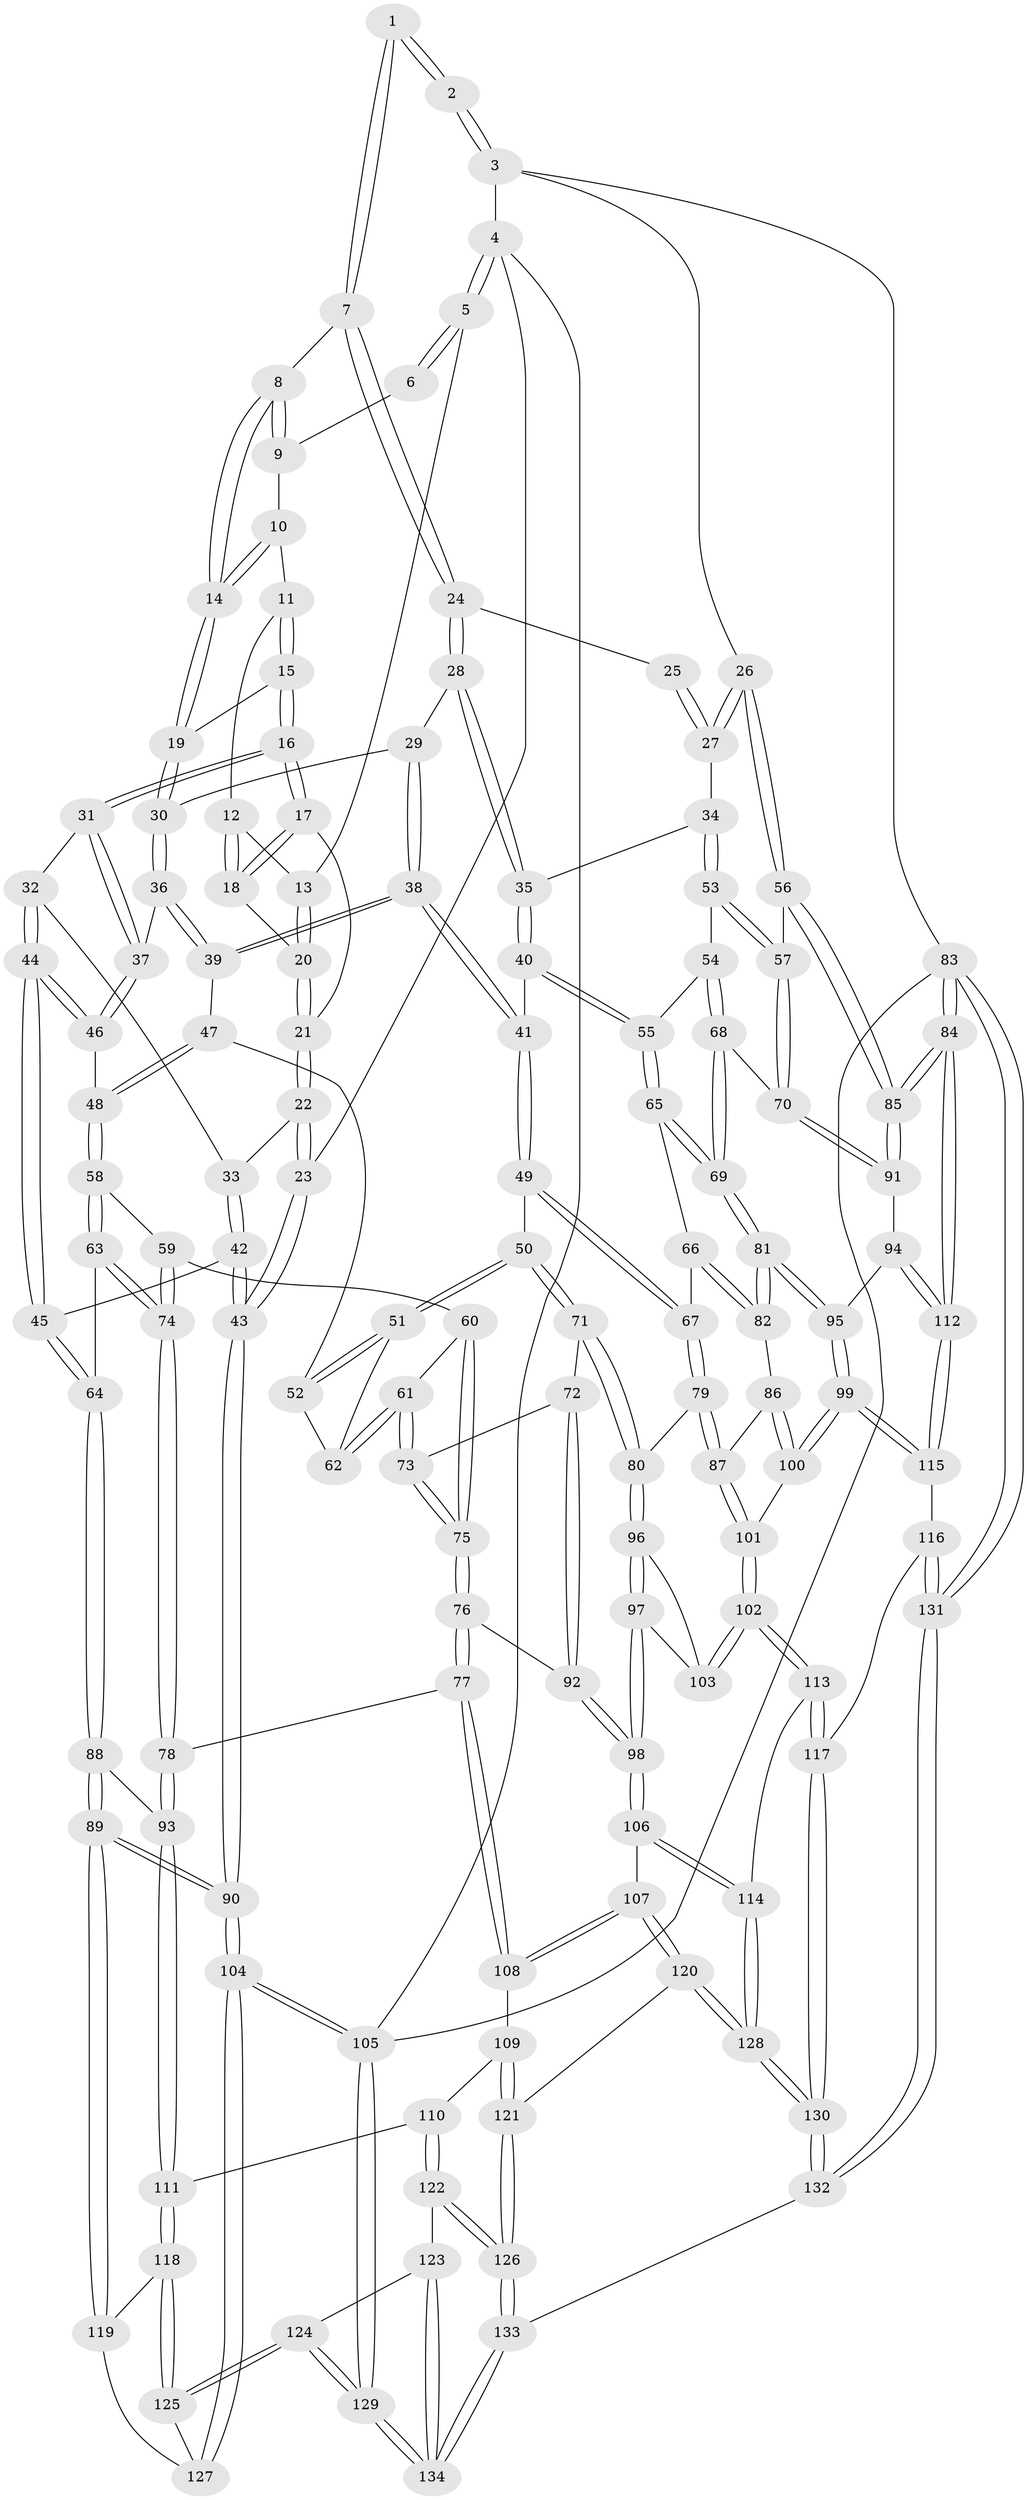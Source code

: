 // coarse degree distribution, {3: 0.13924050632911392, 4: 0.43037974683544306, 5: 0.31645569620253167, 2: 0.012658227848101266, 6: 0.10126582278481013}
// Generated by graph-tools (version 1.1) at 2025/52/02/27/25 19:52:44]
// undirected, 134 vertices, 332 edges
graph export_dot {
graph [start="1"]
  node [color=gray90,style=filled];
  1 [pos="+0.633893266931408+0"];
  2 [pos="+0.9541742809936602+0"];
  3 [pos="+1+0"];
  4 [pos="+0+0"];
  5 [pos="+0+0"];
  6 [pos="+0.3732943572119516+0"];
  7 [pos="+0.5483183275427269+0.1415186671886524"];
  8 [pos="+0.5416063708212822+0.14694877514955504"];
  9 [pos="+0.37603051749065075+0.04540060365391303"];
  10 [pos="+0.3610647521623814+0.09034499334097924"];
  11 [pos="+0.3480897783018132+0.10703947654220325"];
  12 [pos="+0.3046329207323152+0.11540424420378241"];
  13 [pos="+0.08906934709128092+0"];
  14 [pos="+0.504512329234714+0.19574534853211042"];
  15 [pos="+0.37221118004930376+0.24186495541958225"];
  16 [pos="+0.32572360702511904+0.2762208919952538"];
  17 [pos="+0.26302545070009276+0.2072707635789195"];
  18 [pos="+0.266302175965021+0.16307642374338244"];
  19 [pos="+0.4915322669017223+0.22353932573170887"];
  20 [pos="+0.11569343327409298+0.03645464222627756"];
  21 [pos="+0.13913762557243975+0.20304526218339608"];
  22 [pos="+0.10469632256679162+0.28519545142331176"];
  23 [pos="+0+0.18796801420602738"];
  24 [pos="+0.7113469411114811+0.22504609712796367"];
  25 [pos="+0.9314881264880941+0"];
  26 [pos="+1+0.25590152604492766"];
  27 [pos="+0.8148002750914453+0.3397488263380404"];
  28 [pos="+0.7180182267382442+0.2585916401769491"];
  29 [pos="+0.6057538526669425+0.3000973740830961"];
  30 [pos="+0.4955274232014504+0.23292401449585173"];
  31 [pos="+0.3207633896405942+0.29157391113920744"];
  32 [pos="+0.1733661892134896+0.35503435052525995"];
  33 [pos="+0.11368957561752198+0.30318266825569246"];
  34 [pos="+0.7944170973514926+0.34827258092595315"];
  35 [pos="+0.7865300867993972+0.3451380170332182"];
  36 [pos="+0.49284659401483+0.31091619572349083"];
  37 [pos="+0.3675818953203331+0.3884530219283305"];
  38 [pos="+0.5838622020460498+0.4149344614253154"];
  39 [pos="+0.5285197333325377+0.4042019475723853"];
  40 [pos="+0.6326830036439826+0.42892766856430675"];
  41 [pos="+0.6089965966684725+0.43488936589949745"];
  42 [pos="+0+0.48537893942607924"];
  43 [pos="+0+0.5349684546890986"];
  44 [pos="+0.1855323066970108+0.4860323560105186"];
  45 [pos="+0.1830235995403528+0.4948228245698734"];
  46 [pos="+0.3701659686593634+0.4041979188782093"];
  47 [pos="+0.5052291377106387+0.41758962504436314"];
  48 [pos="+0.3815469463153721+0.4179293408190225"];
  49 [pos="+0.6049690092875402+0.4808665583165069"];
  50 [pos="+0.548015245675302+0.5341085035380689"];
  51 [pos="+0.5338809792207035+0.5275643681797589"];
  52 [pos="+0.4952318734317607+0.4589696529989875"];
  53 [pos="+0.8114879351404817+0.44887378435842407"];
  54 [pos="+0.8096493242302233+0.45631052358493984"];
  55 [pos="+0.7217474210207045+0.5074903774579692"];
  56 [pos="+1+0.31105091628385545"];
  57 [pos="+0.9578051626591915+0.48923064038817743"];
  58 [pos="+0.38382671788931466+0.45269293606616345"];
  59 [pos="+0.3924782276741174+0.5066772444904513"];
  60 [pos="+0.41711666880339776+0.5191106213396215"];
  61 [pos="+0.44946504009436444+0.5242978231835054"];
  62 [pos="+0.460225082985435+0.5181890514279249"];
  63 [pos="+0.2169659822457147+0.538227742207516"];
  64 [pos="+0.19569044412295164+0.5297863061572012"];
  65 [pos="+0.7150628032786348+0.5206982151940612"];
  66 [pos="+0.6672379947446225+0.5582968351889687"];
  67 [pos="+0.6557184276976861+0.5589355052158742"];
  68 [pos="+0.8248266027609353+0.5504606298747836"];
  69 [pos="+0.7847366647223138+0.5998969602089825"];
  70 [pos="+0.9225901267770454+0.5840803420231756"];
  71 [pos="+0.5389062372727516+0.60190084633787"];
  72 [pos="+0.49950579110232024+0.5966632688848515"];
  73 [pos="+0.4804000138181621+0.5865501514415152"];
  74 [pos="+0.3103800700147054+0.5819311390204901"];
  75 [pos="+0.42075902302739676+0.611578361588849"];
  76 [pos="+0.39306042544557407+0.6463550003733695"];
  77 [pos="+0.3441028959004486+0.648352301895828"];
  78 [pos="+0.33063904123147664+0.625942737722406"];
  79 [pos="+0.6197328031477256+0.6232024833737428"];
  80 [pos="+0.5512882818979651+0.6175863297880659"];
  81 [pos="+0.7753620244549687+0.6189624638174721"];
  82 [pos="+0.7562248907741468+0.618622835919672"];
  83 [pos="+1+1"];
  84 [pos="+1+0.780612043727094"];
  85 [pos="+1+0.7491491772064612"];
  86 [pos="+0.7009274645257332+0.6485824707146599"];
  87 [pos="+0.6455911157041418+0.6630326645193996"];
  88 [pos="+0.1304822718629342+0.6742773598042946"];
  89 [pos="+0+0.6758508546498319"];
  90 [pos="+0+0.6608651712526492"];
  91 [pos="+0.9329214646266416+0.6045672648590394"];
  92 [pos="+0.4414247937637754+0.6739545334460553"];
  93 [pos="+0.14829561559672788+0.6979070048591054"];
  94 [pos="+0.8530480631150511+0.6950853438133474"];
  95 [pos="+0.8160254115200946+0.7103811921363284"];
  96 [pos="+0.5457968509625727+0.6319627668327363"];
  97 [pos="+0.4865622349113924+0.7124052371183219"];
  98 [pos="+0.478984848463942+0.7168159222303814"];
  99 [pos="+0.802366059541348+0.7469954896680734"];
  100 [pos="+0.7355886209151954+0.7292732506620897"];
  101 [pos="+0.6435734826334302+0.7214396126208809"];
  102 [pos="+0.6237646247061654+0.7485969647769963"];
  103 [pos="+0.5816023387782093+0.7244722561083331"];
  104 [pos="+0+1"];
  105 [pos="+0+1"];
  106 [pos="+0.47048209651009976+0.7519694577780576"];
  107 [pos="+0.38261279033533285+0.8098986719879603"];
  108 [pos="+0.3270827981235204+0.7017470354199158"];
  109 [pos="+0.1995676124569559+0.7431098893622032"];
  110 [pos="+0.18136585366237934+0.7420211930458197"];
  111 [pos="+0.17200609398610536+0.7354651729310349"];
  112 [pos="+1+0.7807549022194734"];
  113 [pos="+0.6132877694261162+0.8292226496991747"];
  114 [pos="+0.5897650775957876+0.8495708201405437"];
  115 [pos="+0.8104368295994898+0.8288809651201252"];
  116 [pos="+0.8018599356002535+0.8465411607492647"];
  117 [pos="+0.7826331436538969+0.8477666694316968"];
  118 [pos="+0.08090739050064066+0.8343457491112684"];
  119 [pos="+0+0.7399165641088671"];
  120 [pos="+0.369734487099767+0.8560116222355859"];
  121 [pos="+0.3529755776499624+0.870021110398342"];
  122 [pos="+0.19274173709046127+0.8556222273233219"];
  123 [pos="+0.1321401364275436+0.9131455642528354"];
  124 [pos="+0.0876704942190745+0.8795412354072014"];
  125 [pos="+0.08529990175018513+0.8764622674668728"];
  126 [pos="+0.3249879535347919+0.9139708972887817"];
  127 [pos="+0.03921160524328682+0.8810602777605347"];
  128 [pos="+0.5601293000886679+0.9229920222855823"];
  129 [pos="+0+1"];
  130 [pos="+0.5776005549633018+1"];
  131 [pos="+0.9444885460921587+1"];
  132 [pos="+0.5833562423587253+1"];
  133 [pos="+0.2821278750326901+1"];
  134 [pos="+0.18278591252136805+1"];
  1 -- 2;
  1 -- 2;
  1 -- 7;
  1 -- 7;
  2 -- 3;
  2 -- 3;
  3 -- 4;
  3 -- 26;
  3 -- 83;
  4 -- 5;
  4 -- 5;
  4 -- 23;
  4 -- 105;
  5 -- 6;
  5 -- 6;
  5 -- 13;
  6 -- 9;
  7 -- 8;
  7 -- 24;
  7 -- 24;
  8 -- 9;
  8 -- 9;
  8 -- 14;
  8 -- 14;
  9 -- 10;
  10 -- 11;
  10 -- 14;
  10 -- 14;
  11 -- 12;
  11 -- 15;
  11 -- 15;
  12 -- 13;
  12 -- 18;
  12 -- 18;
  13 -- 20;
  13 -- 20;
  14 -- 19;
  14 -- 19;
  15 -- 16;
  15 -- 16;
  15 -- 19;
  16 -- 17;
  16 -- 17;
  16 -- 31;
  16 -- 31;
  17 -- 18;
  17 -- 18;
  17 -- 21;
  18 -- 20;
  19 -- 30;
  19 -- 30;
  20 -- 21;
  20 -- 21;
  21 -- 22;
  21 -- 22;
  22 -- 23;
  22 -- 23;
  22 -- 33;
  23 -- 43;
  23 -- 43;
  24 -- 25;
  24 -- 28;
  24 -- 28;
  25 -- 27;
  25 -- 27;
  26 -- 27;
  26 -- 27;
  26 -- 56;
  26 -- 56;
  27 -- 34;
  28 -- 29;
  28 -- 35;
  28 -- 35;
  29 -- 30;
  29 -- 38;
  29 -- 38;
  30 -- 36;
  30 -- 36;
  31 -- 32;
  31 -- 37;
  31 -- 37;
  32 -- 33;
  32 -- 44;
  32 -- 44;
  33 -- 42;
  33 -- 42;
  34 -- 35;
  34 -- 53;
  34 -- 53;
  35 -- 40;
  35 -- 40;
  36 -- 37;
  36 -- 39;
  36 -- 39;
  37 -- 46;
  37 -- 46;
  38 -- 39;
  38 -- 39;
  38 -- 41;
  38 -- 41;
  39 -- 47;
  40 -- 41;
  40 -- 55;
  40 -- 55;
  41 -- 49;
  41 -- 49;
  42 -- 43;
  42 -- 43;
  42 -- 45;
  43 -- 90;
  43 -- 90;
  44 -- 45;
  44 -- 45;
  44 -- 46;
  44 -- 46;
  45 -- 64;
  45 -- 64;
  46 -- 48;
  47 -- 48;
  47 -- 48;
  47 -- 52;
  48 -- 58;
  48 -- 58;
  49 -- 50;
  49 -- 67;
  49 -- 67;
  50 -- 51;
  50 -- 51;
  50 -- 71;
  50 -- 71;
  51 -- 52;
  51 -- 52;
  51 -- 62;
  52 -- 62;
  53 -- 54;
  53 -- 57;
  53 -- 57;
  54 -- 55;
  54 -- 68;
  54 -- 68;
  55 -- 65;
  55 -- 65;
  56 -- 57;
  56 -- 85;
  56 -- 85;
  57 -- 70;
  57 -- 70;
  58 -- 59;
  58 -- 63;
  58 -- 63;
  59 -- 60;
  59 -- 74;
  59 -- 74;
  60 -- 61;
  60 -- 75;
  60 -- 75;
  61 -- 62;
  61 -- 62;
  61 -- 73;
  61 -- 73;
  63 -- 64;
  63 -- 74;
  63 -- 74;
  64 -- 88;
  64 -- 88;
  65 -- 66;
  65 -- 69;
  65 -- 69;
  66 -- 67;
  66 -- 82;
  66 -- 82;
  67 -- 79;
  67 -- 79;
  68 -- 69;
  68 -- 69;
  68 -- 70;
  69 -- 81;
  69 -- 81;
  70 -- 91;
  70 -- 91;
  71 -- 72;
  71 -- 80;
  71 -- 80;
  72 -- 73;
  72 -- 92;
  72 -- 92;
  73 -- 75;
  73 -- 75;
  74 -- 78;
  74 -- 78;
  75 -- 76;
  75 -- 76;
  76 -- 77;
  76 -- 77;
  76 -- 92;
  77 -- 78;
  77 -- 108;
  77 -- 108;
  78 -- 93;
  78 -- 93;
  79 -- 80;
  79 -- 87;
  79 -- 87;
  80 -- 96;
  80 -- 96;
  81 -- 82;
  81 -- 82;
  81 -- 95;
  81 -- 95;
  82 -- 86;
  83 -- 84;
  83 -- 84;
  83 -- 131;
  83 -- 131;
  83 -- 105;
  84 -- 85;
  84 -- 85;
  84 -- 112;
  84 -- 112;
  85 -- 91;
  85 -- 91;
  86 -- 87;
  86 -- 100;
  86 -- 100;
  87 -- 101;
  87 -- 101;
  88 -- 89;
  88 -- 89;
  88 -- 93;
  89 -- 90;
  89 -- 90;
  89 -- 119;
  89 -- 119;
  90 -- 104;
  90 -- 104;
  91 -- 94;
  92 -- 98;
  92 -- 98;
  93 -- 111;
  93 -- 111;
  94 -- 95;
  94 -- 112;
  94 -- 112;
  95 -- 99;
  95 -- 99;
  96 -- 97;
  96 -- 97;
  96 -- 103;
  97 -- 98;
  97 -- 98;
  97 -- 103;
  98 -- 106;
  98 -- 106;
  99 -- 100;
  99 -- 100;
  99 -- 115;
  99 -- 115;
  100 -- 101;
  101 -- 102;
  101 -- 102;
  102 -- 103;
  102 -- 103;
  102 -- 113;
  102 -- 113;
  104 -- 105;
  104 -- 105;
  104 -- 127;
  104 -- 127;
  105 -- 129;
  105 -- 129;
  106 -- 107;
  106 -- 114;
  106 -- 114;
  107 -- 108;
  107 -- 108;
  107 -- 120;
  107 -- 120;
  108 -- 109;
  109 -- 110;
  109 -- 121;
  109 -- 121;
  110 -- 111;
  110 -- 122;
  110 -- 122;
  111 -- 118;
  111 -- 118;
  112 -- 115;
  112 -- 115;
  113 -- 114;
  113 -- 117;
  113 -- 117;
  114 -- 128;
  114 -- 128;
  115 -- 116;
  116 -- 117;
  116 -- 131;
  116 -- 131;
  117 -- 130;
  117 -- 130;
  118 -- 119;
  118 -- 125;
  118 -- 125;
  119 -- 127;
  120 -- 121;
  120 -- 128;
  120 -- 128;
  121 -- 126;
  121 -- 126;
  122 -- 123;
  122 -- 126;
  122 -- 126;
  123 -- 124;
  123 -- 134;
  123 -- 134;
  124 -- 125;
  124 -- 125;
  124 -- 129;
  124 -- 129;
  125 -- 127;
  126 -- 133;
  126 -- 133;
  128 -- 130;
  128 -- 130;
  129 -- 134;
  129 -- 134;
  130 -- 132;
  130 -- 132;
  131 -- 132;
  131 -- 132;
  132 -- 133;
  133 -- 134;
  133 -- 134;
}
